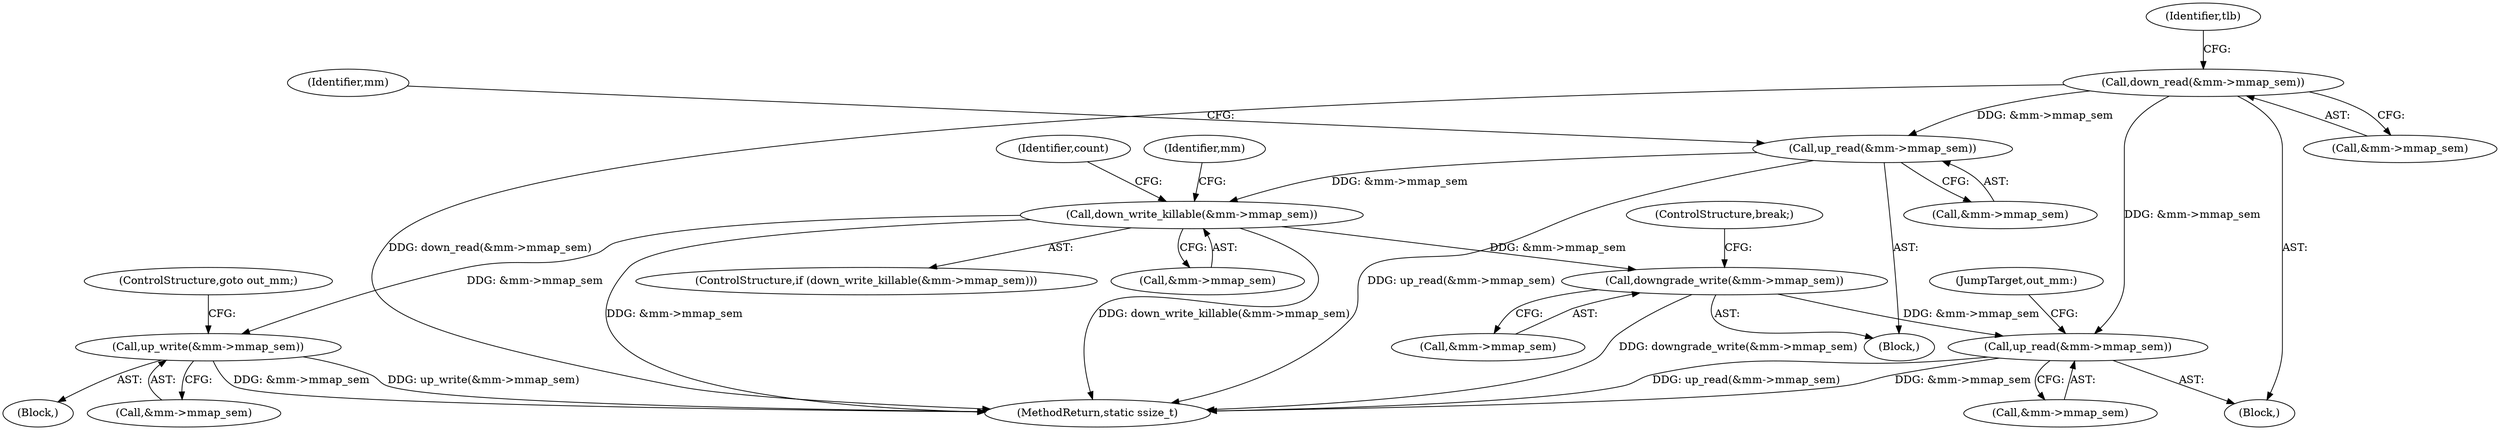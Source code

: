 digraph "0_linux_04f5866e41fb70690e28397487d8bd8eea7d712a_0@API" {
"1000257" [label="(Call,up_read(&mm->mmap_sem))"];
"1000219" [label="(Call,down_read(&mm->mmap_sem))"];
"1000263" [label="(Call,down_write_killable(&mm->mmap_sem))"];
"1000279" [label="(Call,up_write(&mm->mmap_sem))"];
"1000305" [label="(Call,downgrade_write(&mm->mmap_sem))"];
"1000341" [label="(Call,up_read(&mm->mmap_sem))"];
"1000220" [label="(Call,&mm->mmap_sem)"];
"1000306" [label="(Call,&mm->mmap_sem)"];
"1000190" [label="(Block,)"];
"1000280" [label="(Call,&mm->mmap_sem)"];
"1000278" [label="(Block,)"];
"1000342" [label="(Call,&mm->mmap_sem)"];
"1000226" [label="(Identifier,tlb)"];
"1000346" [label="(JumpTarget,out_mm:)"];
"1000270" [label="(Identifier,count)"];
"1000277" [label="(Identifier,mm)"];
"1000353" [label="(MethodReturn,static ssize_t)"];
"1000257" [label="(Call,up_read(&mm->mmap_sem))"];
"1000284" [label="(ControlStructure,goto out_mm;)"];
"1000262" [label="(ControlStructure,if (down_write_killable(&mm->mmap_sem)))"];
"1000219" [label="(Call,down_read(&mm->mmap_sem))"];
"1000305" [label="(Call,downgrade_write(&mm->mmap_sem))"];
"1000248" [label="(Block,)"];
"1000264" [label="(Call,&mm->mmap_sem)"];
"1000258" [label="(Call,&mm->mmap_sem)"];
"1000341" [label="(Call,up_read(&mm->mmap_sem))"];
"1000310" [label="(ControlStructure,break;)"];
"1000266" [label="(Identifier,mm)"];
"1000263" [label="(Call,down_write_killable(&mm->mmap_sem))"];
"1000279" [label="(Call,up_write(&mm->mmap_sem))"];
"1000257" -> "1000248"  [label="AST: "];
"1000257" -> "1000258"  [label="CFG: "];
"1000258" -> "1000257"  [label="AST: "];
"1000266" -> "1000257"  [label="CFG: "];
"1000257" -> "1000353"  [label="DDG: up_read(&mm->mmap_sem)"];
"1000219" -> "1000257"  [label="DDG: &mm->mmap_sem"];
"1000257" -> "1000263"  [label="DDG: &mm->mmap_sem"];
"1000219" -> "1000190"  [label="AST: "];
"1000219" -> "1000220"  [label="CFG: "];
"1000220" -> "1000219"  [label="AST: "];
"1000226" -> "1000219"  [label="CFG: "];
"1000219" -> "1000353"  [label="DDG: down_read(&mm->mmap_sem)"];
"1000219" -> "1000341"  [label="DDG: &mm->mmap_sem"];
"1000263" -> "1000262"  [label="AST: "];
"1000263" -> "1000264"  [label="CFG: "];
"1000264" -> "1000263"  [label="AST: "];
"1000270" -> "1000263"  [label="CFG: "];
"1000277" -> "1000263"  [label="CFG: "];
"1000263" -> "1000353"  [label="DDG: &mm->mmap_sem"];
"1000263" -> "1000353"  [label="DDG: down_write_killable(&mm->mmap_sem)"];
"1000263" -> "1000279"  [label="DDG: &mm->mmap_sem"];
"1000263" -> "1000305"  [label="DDG: &mm->mmap_sem"];
"1000279" -> "1000278"  [label="AST: "];
"1000279" -> "1000280"  [label="CFG: "];
"1000280" -> "1000279"  [label="AST: "];
"1000284" -> "1000279"  [label="CFG: "];
"1000279" -> "1000353"  [label="DDG: &mm->mmap_sem"];
"1000279" -> "1000353"  [label="DDG: up_write(&mm->mmap_sem)"];
"1000305" -> "1000248"  [label="AST: "];
"1000305" -> "1000306"  [label="CFG: "];
"1000306" -> "1000305"  [label="AST: "];
"1000310" -> "1000305"  [label="CFG: "];
"1000305" -> "1000353"  [label="DDG: downgrade_write(&mm->mmap_sem)"];
"1000305" -> "1000341"  [label="DDG: &mm->mmap_sem"];
"1000341" -> "1000190"  [label="AST: "];
"1000341" -> "1000342"  [label="CFG: "];
"1000342" -> "1000341"  [label="AST: "];
"1000346" -> "1000341"  [label="CFG: "];
"1000341" -> "1000353"  [label="DDG: &mm->mmap_sem"];
"1000341" -> "1000353"  [label="DDG: up_read(&mm->mmap_sem)"];
}
